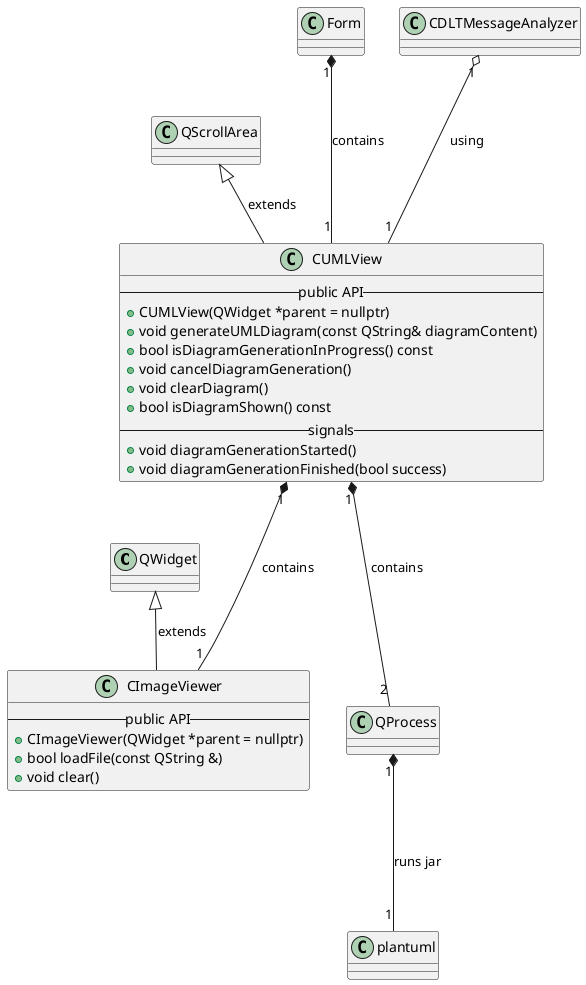 @startuml

'QT's classes
class QWidget
class QScrollArea
class QProcess

'Plugin's classes
class CImageViewer
{
    --public API--
    +CImageViewer(QWidget *parent = nullptr)
    +bool loadFile(const QString &)
    +void clear()
}

class CUMLView
{
    --public API--
    +CUMLView(QWidget *parent = nullptr)
    +void generateUMLDiagram(const QString& diagramContent)
    +bool isDiagramGenerationInProgress() const
    +void cancelDiagramGeneration()
    +void clearDiagram()
    +bool isDiagramShown() const
	--signals--
    +void diagramGenerationStarted()
    +void diagramGenerationFinished(bool success)
}

class Form

class CDLTMessageAnalyzer
{
}

class plantuml
{
}

'Inheritance section
QWidget <|-- CImageViewer : extends
QScrollArea <|-- CUMLView : extends

'Composition section
Form "1" *--- "1" CUMLView : contains
CUMLView "1" *--- "1" CImageViewer : contains
CUMLView "1" *--- "2" QProcess : contains
QProcess "1" *--- "1" plantuml : runs jar

'Agregation section
CDLTMessageAnalyzer "1" o--- "1" CUMLView : using

@enduml